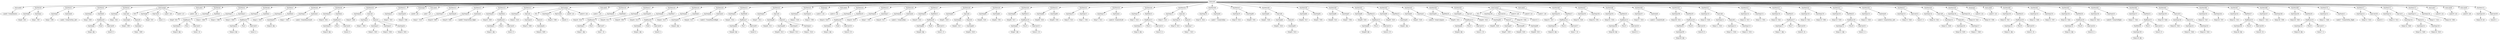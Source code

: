 digraph {
	ordering = out;
	ExpConst29 -> "Value29: 1";
	StatMove74 -> ExpTemp159;
	StatMove74 -> ExpConst29;
	StatLabel9 -> "Label30: L48";
	ExpTemp158 -> "Temp158: T398";
	ExpList11 -> ExpTemp155;
	ExpList11 -> ExpTemp156;
	ExpTemp155 -> "Temp155: T449";
	ExpCall11 -> ExpTemp154;
	ExpCall11 -> ExpList11;
	ExpTemp152 -> "Temp152: T450";
	StatMove70 -> ExpTemp151;
	StatMove70 -> ExpName11;
	ExpConst27 -> "Value27: 4";
	ExpTemp150 -> "Temp150: $fp";
	StatMove69 -> ExpTemp149;
	StatMove69 -> ExpMem28;
	StatMove68 -> ExpTemp147;
	StatMove68 -> ExpTemp148;
	ExpTemp147 -> "Temp147: T451";
	ExpTemp143 -> "Temp143: T447";
	ExpTemp142 -> "Temp142: T445";
	ExpList10 -> ExpTemp141;
	ExpList10 -> ExpTemp142;
	ExpTemp141 -> "Temp141: T444";
	ExpTemp140 -> "Temp140: T443";
	ExpCall10 -> ExpTemp140;
	ExpCall10 -> ExpList10;
	ExpMem26 -> ExpTemp138;
	ExpTemp138 -> "Temp138: $fp";
	StatMove64 -> ExpTemp137;
	StatMove64 -> ExpMem25;
	ExpTemp137 -> "Temp137: T445";
	ExpName10 -> "Label26: Tree@SetRight";
	ExpTemp136 -> "Temp136: T443";
	ExpTemp134 -> "Temp134: T444";
	StatMove72 -> ExpTemp153;
	StatMove72 -> ExpCall11;
	ExpTemp133 -> "Temp133: T397";
	StatMove61 -> ExpTemp132;
	StatMove61 -> ExpTemp133;
	ExpTemp132 -> "Temp132: T446";
	ExpMem23 -> ExpBinary19;
	ExpBinary19 -> ExpTemp131;
	ExpBinary19 -> Plus19;
	ExpBinary19 -> ExpConst23;
	StatMove63 -> ExpTemp136;
	StatMove63 -> ExpName10;
	ExpTemp131 -> "Temp131: $fp";
	StatMove60 -> ExpTemp130;
	StatMove60 -> ExpMem23;
	ExpTemp130 -> "Temp130: T447";
	StatMove59 -> ExpTemp128;
	StatMove59 -> ExpTemp129;
	ExpTemp128 -> "Temp128: T442";
	ExpTemp127 -> "Temp127: T440";
	ExpTemp151 -> "Temp151: T448";
	ExpTemp144 -> "Temp144: T397";
	ExpTemp126 -> "Temp126: T439";
	StatMove58 -> ExpTemp124;
	StatMove58 -> ExpCall9;
	ExpName11 -> "Label27: Tree@SetHas_Right";
	ExpTemp124 -> "Temp124: T441";
	StatMove57 -> ExpTemp123;
	StatMove57 -> ExpConst22;
	StatMove56 -> ExpTemp122;
	StatMove56 -> ExpName9;
	ExpTemp122 -> "Temp122: T438";
	ExpTemp119 -> "Temp119: T396";
	ExpTemp159 -> "Temp159: $rv";
	ExpTemp118 -> "Temp118: T441";
	ExpConst23 -> "Value23: 24";
	ExpMem21 -> ExpBinary17;
	ExpConst20 -> "Value20: 24";
	ExpBinary17 -> ExpTemp117;
	ExpBinary17 -> Plus17;
	ExpBinary17 -> ExpConst20;
	ExpTemp117 -> "Temp117: $fp";
	StatMove53 -> ExpTemp116;
	StatMove53 -> ExpMem21;
	ExpTemp156 -> "Temp156: T450";
	ExpTemp116 -> "Temp116: T442";
	ExpTemp115 -> "Temp115: T395";
	StatMove52 -> ExpTemp114;
	StatMove52 -> ExpTemp115;
	ExpTemp114 -> "Temp114: T437";
	ExpTemp113 -> "Temp113: T435";
	ExpCall8 -> ExpTemp111;
	ExpCall8 -> ExpList8;
	ExpName9 -> "Label23: Tree@SetHas_Left";
	ExpTemp110 -> "Temp110: T436";
	ExpConst19 -> "Value19: 8";
	ExpBinary16 -> ExpMem20;
	ExpBinary16 -> Plus16;
	ExpBinary16 -> ExpConst19;
	ExpMem20 -> ExpTemp109;
	ExpTemp108 -> "Temp108: T435";
	StatMove49 -> ExpTemp107;
	StatMove49 -> ExpName8;
	ExpMem18 -> ExpBinary15;
	ExpConst26 -> "Value26: 24";
	ExpConst18 -> "Value18: 4";
	ExpBinary15 -> ExpTemp106;
	ExpBinary15 -> Plus15;
	ExpBinary15 -> ExpConst18;
	StatMove47 -> ExpTemp103;
	StatMove47 -> ExpTemp104;
	ExpMem17 -> ExpBinary14;
	StatMove51 -> ExpTemp110;
	StatMove51 -> ExpCall8;
	ExpConst17 -> "Value17: 24";
	ExpTemp102 -> "Temp102: $fp";
	StatMove46 -> ExpTemp101;
	StatMove46 -> ExpMem17;
	ExpConst25 -> "Value25: 8";
	ExpTemp101 -> "Temp101: T437";
	StatLabel5 -> "Label21: L40";
	StatCJump2 -> NE2;
	StatCJump2 -> ExpTemp100;
	StatCJump2 -> ExpConst16;
	StatCJump2 -> "Label19: L40";
	StatCJump2 -> "Label20: L41";
	ExpTemp98 -> "Temp98: T430";
	ExpCall7 -> ExpTemp96;
	ExpCall7 -> ExpList7;
	ExpTemp96 -> "Temp96: T428";
	ExpMem25 -> ExpBinary21;
	ExpTemp95 -> "Temp95: T432";
	ExpConst15 -> "Value15: 16";
	ExpBinary13 -> ExpTemp94;
	ExpBinary13 -> Plus13;
	ExpBinary13 -> ExpConst15;
	StatMove73 -> ExpTemp157;
	StatMove73 -> ExpTemp158;
	StatMove44 -> ExpTemp93;
	StatMove44 -> ExpMem16;
	ExpName7 -> "Label18: Tree@Compare";
	StatMove43 -> ExpTemp92;
	StatMove43 -> ExpName7;
	ExpTemp92 -> "Temp92: T428";
	ExpMem15 -> ExpTemp91;
	ExpTemp104 -> "Temp104: T395";
	ExpTemp91 -> "Temp91: $fp";
	StatMove42 -> ExpTemp90;
	StatMove42 -> ExpMem15;
	ExpTemp90 -> "Temp90: T429";
	ExpMem14 -> ExpBinary12;
	ExpTemp105 -> "Temp105: T434";
	StatMove41 -> ExpTemp88;
	StatMove41 -> ExpMem14;
	ExpCall9 -> ExpTemp125;
	ExpCall9 -> ExpList9;
	ExpTemp88 -> "Temp88: T430";
	StatMove17 -> ExpTemp38;
	StatMove17 -> ExpTemp39;
	StatMove55 -> ExpTemp120;
	StatMove55 -> ExpMem22;
	ExpTemp39 -> "Temp39: T390";
	ExpConst21 -> "Value21: 4";
	ExpTemp49 -> "Temp49: T412";
	ExpTemp146 -> "Temp146: $fp";
	ExpMem12 -> ExpBinary10;
	ExpTemp1 -> "Temp1: T387";
	ExpBinary4 -> ExpTemp31;
	ExpBinary4 -> Plus4;
	ExpBinary4 -> ExpConst5;
	ExpList1 -> ExpTemp22;
	ExpList1 -> ExpTemp23;
	ExpList1 -> ExpTemp24;
	StatMove29 -> ExpTemp64;
	StatMove29 -> ExpTemp65;
	ExpTemp65 -> "Temp65: T391";
	StatCJump1 -> NE1;
	StatCJump1 -> ExpTemp35;
	StatCJump1 -> ExpConst6;
	StatCJump1 -> "Label9: L43";
	StatCJump1 -> "Label10: L44";
	ExpCall3 -> ExpTemp48;
	ExpCall3 -> ExpList3;
	ExpList2 -> ExpTemp34;
	ExpName2 -> "Label8: Tree@GetHas_Right";
	StatMove13 -> ExpTemp29;
	StatMove13 -> ExpName2;
	ExpTemp29 -> "Temp29: T408";
	ExpTemp89 -> "Temp89: $fp";
	ExpTemp27 -> "Temp27: T410";
	ExpList4 -> ExpTemp63;
	StatLabel2 -> "Label7: L47";
	StatMove5 -> ExpTemp11;
	StatMove5 -> ExpTemp12;
	ExpTemp120 -> "Temp120: T439";
	ExpConst14 -> "Value14: 20";
	ExpConst9 -> "Value9: 8";
	ExpTemp22 -> "Temp22: T403";
	StatMove27 -> ExpTemp59;
	StatMove27 -> ExpMem11;
	ExpTemp26 -> "Temp26: T388";
	ExpTemp154 -> "Temp154: T448";
	ExpTemp25 -> "Temp25: T407";
	ExpConst16 -> "Value16: 0";
	ExpMem6 -> ExpBinary5;
	ExpTemp148 -> "Temp148: T398";
	ExpTemp111 -> "Temp111: T433";
	StatJump0 -> "Label6: L48";
	StatMove11 -> ExpTemp25;
	StatMove11 -> ExpTemp26;
	ExpTemp44 -> "Temp44: T411";
	ExpMem19 -> ExpBinary16;
	ExpCall1 -> ExpTemp21;
	ExpCall1 -> ExpList1;
	ExpTemp20 -> "Temp20: T406";
	ExpConst8 -> "Value8: 4";
	StatMove10 -> ExpTemp20;
	StatMove10 -> ExpCall1;
	ExpMem4 -> ExpBinary3;
	ExpTemp125 -> "Temp125: T438";
	ExpBinary11 -> ExpTemp74;
	ExpBinary11 -> Plus11;
	ExpBinary11 -> ExpConst13;
	ExpTemp123 -> "Temp123: T440";
	StatLabel3 -> "Label11: L43";
	ExpTemp72 -> "Temp72: T421";
	StatMove15 -> ExpTemp32;
	StatMove15 -> ExpCall2;
	ExpConst4 -> "Value4: 8";
	StatMove4 -> ExpTemp9;
	StatMove4 -> ExpMem1;
	StatMove9 -> ExpTemp18;
	StatMove9 -> ExpMem4;
	ExpTemp48 -> "Temp48: T411";
	ExpMem11 -> ExpBinary9;
	StatMove26 -> ExpTemp58;
	StatMove26 -> ExpName4;
	ExpConst28 -> "Value28: 0";
	ExpTemp109 -> "Temp109: $fp";
	ExpTemp18 -> "Temp18: T405";
	StatMove54 -> ExpTemp118;
	StatMove54 -> ExpTemp119;
	ExpTemp8 -> "Temp8: T387";
	StatMove1 -> ExpTemp2;
	StatMove1 -> ExpName0;
	StatCJump0 -> NE0;
	StatCJump0 -> ExpTemp8;
	StatCJump0 -> ExpConst1;
	StatCJump0 -> "Label2: L46";
	StatCJump0 -> "Label3: L47";
	StatMove67 -> ExpTemp145;
	StatMove67 -> ExpMem27;
	ExpTemp81 -> "Temp81: T426";
	ExpConst22 -> "Value22: 0";
	ExpList0 -> ExpTemp7;
	StatMove3 -> ExpTemp5;
	StatMove3 -> ExpCall0;
	ExpTemp11 -> "Temp11: T406";
	StatMove62 -> ExpTemp134;
	StatMove62 -> ExpMem24;
	ExpTemp15 -> "Temp15: T403";
	ExpTemp82 -> "Temp82: T424";
	StatLabel6 -> "Label25: L41";
	ExpTemp76 -> "Temp76: T421";
	ExpTemp14 -> "Temp14: $fp";
	StatMove12 -> ExpTemp27;
	StatMove12 -> ExpTemp28;
	ExpList8 -> ExpTemp112;
	ExpList8 -> ExpTemp113;
	ExpTemp75 -> "Temp75: T423";
	ExpTemp36 -> "Temp36: T416";
	ExpMem0 -> ExpBinary0;
	ExpBinary22 -> ExpTemp146;
	ExpBinary22 -> Plus22;
	ExpBinary22 -> ExpConst26;
	ExpTemp100 -> "Temp100: T394";
	ExpTemp33 -> "Temp33: T408";
	ExpMem2 -> ExpBinary2;
	ExpConst0 -> "Value0: 8";
	StatMove65 -> ExpTemp139;
	StatMove65 -> ExpCall10;
	ExpTemp23 -> "Temp23: T404";
	StatMove14 -> ExpTemp30;
	StatMove14 -> ExpMem5;
	ExpCall0 -> ExpTemp6;
	ExpCall0 -> ExpList0;
	StatLabel1 -> "Label4: L46";
	ExpTemp12 -> "Temp12: T388";
	ExpTemp35 -> "Temp35: T389";
	StatMove23 -> ExpTemp52;
	StatMove23 -> ExpTemp53;
	ExpConst7 -> "Value7: 24";
	ExpTemp21 -> "Temp21: T402";
	ExpTemp83 -> "Temp83: T425";
	ExpTemp4 -> "Temp4: $fp";
	StatMove7 -> ExpTemp15;
	StatMove7 -> ExpMem3;
	ExpTemp7 -> "Temp7: T400";
	ExpBinary23 -> ExpTemp150;
	ExpBinary23 -> Plus23;
	ExpBinary23 -> ExpConst27;
	StatMove16 -> ExpTemp36;
	StatMove16 -> ExpMem6;
	StatList0 -> StatLabel0;
	StatList0 -> StatMove0;
	StatList0 -> StatMove1;
	StatList0 -> StatMove2;
	StatList0 -> StatMove3;
	StatList0 -> StatCJump0;
	StatList0 -> StatLabel1;
	StatList0 -> StatMove4;
	StatList0 -> StatMove5;
	StatList0 -> StatMove6;
	StatList0 -> StatMove7;
	StatList0 -> StatMove8;
	StatList0 -> StatMove9;
	StatList0 -> StatMove10;
	StatList0 -> StatMove11;
	StatList0 -> StatJump0;
	StatList0 -> StatLabel2;
	StatList0 -> StatMove12;
	StatList0 -> StatMove13;
	StatList0 -> StatMove14;
	StatList0 -> StatMove15;
	StatList0 -> StatCJump1;
	StatList0 -> StatLabel3;
	StatList0 -> StatMove16;
	StatList0 -> StatMove17;
	StatList0 -> StatMove18;
	StatList0 -> StatMove19;
	StatList0 -> StatMove20;
	StatList0 -> StatMove21;
	StatList0 -> StatMove22;
	StatList0 -> StatMove23;
	StatList0 -> StatJump1;
	StatList0 -> StatLabel4;
	StatList0 -> StatMove24;
	StatList0 -> StatMove25;
	StatList0 -> StatMove26;
	StatList0 -> StatMove27;
	StatList0 -> StatMove28;
	StatList0 -> StatMove29;
	StatList0 -> StatMove30;
	StatList0 -> StatMove31;
	StatList0 -> StatMove32;
	StatList0 -> StatMove33;
	StatList0 -> StatMove34;
	StatList0 -> StatMove35;
	StatList0 -> StatMove36;
	StatList0 -> StatMove37;
	StatList0 -> StatMove38;
	StatList0 -> StatMove39;
	StatList0 -> StatMove40;
	StatList0 -> StatMove41;
	StatList0 -> StatMove42;
	StatList0 -> StatMove43;
	StatList0 -> StatMove44;
	StatList0 -> StatMove45;
	StatList0 -> StatCJump2;
	StatList0 -> StatLabel5;
	StatList0 -> StatMove46;
	StatList0 -> StatMove47;
	StatList0 -> StatMove48;
	StatList0 -> StatMove49;
	StatList0 -> StatMove50;
	StatList0 -> StatMove51;
	StatList0 -> StatMove52;
	StatList0 -> StatMove53;
	StatList0 -> StatMove54;
	StatList0 -> StatMove55;
	StatList0 -> StatMove56;
	StatList0 -> StatMove57;
	StatList0 -> StatMove58;
	StatList0 -> StatMove59;
	StatList0 -> StatJump2;
	StatList0 -> StatLabel6;
	StatList0 -> StatMove60;
	StatList0 -> StatMove61;
	StatList0 -> StatMove62;
	StatList0 -> StatMove63;
	StatList0 -> StatMove64;
	StatList0 -> StatMove65;
	StatList0 -> StatMove66;
	StatList0 -> StatMove67;
	StatList0 -> StatMove68;
	StatList0 -> StatMove69;
	StatList0 -> StatMove70;
	StatList0 -> StatMove71;
	StatList0 -> StatMove72;
	StatList0 -> StatMove73;
	StatList0 -> StatLabel7;
	StatList0 -> StatLabel8;
	StatList0 -> StatLabel9;
	StatList0 -> StatMove74;
	ExpTemp47 -> "Temp47: T415";
	ExpConst11 -> "Value11: 8";
	StatMove50 -> ExpTemp108;
	StatMove50 -> ExpMem19;
	ExpTemp2 -> "Temp2: T399";
	StatJump2 -> "Label24: L42";
	ExpTemp51 -> "Temp51: T414";
	ExpTemp10 -> "Temp10: $fp";
	ExpMem10 -> ExpBinary8;
	ExpCall6 -> ExpTemp82;
	ExpCall6 -> ExpList6;
	ExpTemp53 -> "Temp53: T390";
	ExpTemp19 -> "Temp19: $fp";
	ExpConst24 -> "Value24: 4";
	StatMove45 -> ExpTemp95;
	StatMove45 -> ExpCall7;
	ExpTemp74 -> "Temp74: $fp";
	StatLabel0 -> "Label0: Tree@Remove";
	ExpMem28 -> ExpBinary23;
	ExpName8 -> "Label22: Tree@SetLeft";
	StatMove2 -> ExpTemp3;
	StatMove2 -> ExpMem0;
	ExpTemp54 -> "Temp54: T420";
	ExpConst1 -> "Value1: 0";
	ExpTemp45 -> "Temp45: T414";
	ExpTemp9 -> "Temp9: T407";
	StatMove40 -> ExpTemp86;
	StatMove40 -> ExpTemp87;
	ExpCall4 -> ExpTemp62;
	ExpCall4 -> ExpList4;
	ExpBinary1 -> ExpTemp10;
	ExpBinary1 -> Plus1;
	ExpBinary1 -> ExpConst2;
	ExpConst10 -> "Value10: 20";
	ExpTemp145 -> "Temp145: T452";
	StatMove31 -> ExpTemp68;
	StatMove31 -> ExpTemp69;
	ExpCall2 -> ExpTemp33;
	ExpCall2 -> ExpList2;
	ExpConst2 -> "Value2: 24";
	ExpMem9 -> ExpBinary7;
	ExpConst6 -> "Value6: 0";
	StatLabel7 -> "Label28: L42";
	ExpTemp34 -> "Temp34: T409";
	ExpTemp58 -> "Temp58: T417";
	ExpMem1 -> ExpBinary1;
	ExpTemp13 -> "Temp13: T404";
	ExpTemp16 -> "Temp16: $fp";
	StatLabel8 -> "Label29: L45";
	ExpBinary18 -> ExpTemp121;
	ExpBinary18 -> Plus18;
	ExpBinary18 -> ExpConst21;
	ExpTemp3 -> "Temp3: T400";
	ExpTemp6 -> "Temp6: T399";
	ExpTemp94 -> "Temp94: $fp";
	ExpTemp73 -> "Temp73: T422";
	ExpTemp135 -> "Temp135: $fp";
	ExpBinary12 -> ExpTemp89;
	ExpBinary12 -> Plus12;
	ExpBinary12 -> ExpConst14;
	StatMove6 -> ExpTemp13;
	StatMove6 -> ExpMem2;
	ExpMem22 -> ExpBinary18;
	ExpMem5 -> ExpBinary4;
	ExpMem16 -> ExpBinary13;
	ExpBinary2 -> ExpTemp14;
	ExpBinary2 -> Plus2;
	ExpBinary2 -> ExpConst3;
	ExpTemp30 -> "Temp30: T409";
	ExpTemp17 -> "Temp17: T402";
	ExpConst3 -> "Value3: 4";
	ExpMem3 -> ExpTemp16;
	ExpTemp87 -> "Temp87: T394";
	ExpTemp32 -> "Temp32: T410";
	ExpBinary14 -> ExpTemp102;
	ExpBinary14 -> Plus14;
	ExpBinary14 -> ExpConst17;
	StatMove0 -> ExpTemp0;
	StatMove0 -> ExpTemp1;
	ExpTemp153 -> "Temp153: T451";
	ExpBinary20 -> ExpTemp135;
	ExpBinary20 -> Plus20;
	ExpBinary20 -> ExpConst24;
	ExpTemp97 -> "Temp97: T429";
	ExpTemp28 -> "Temp28: T389";
	StatMove8 -> ExpTemp17;
	StatMove8 -> ExpName1;
	ExpName1 -> "Label5: Tree@RemoveLeft";
	StatMove36 -> ExpTemp78;
	StatMove36 -> ExpName6;
	StatMove18 -> ExpTemp40;
	StatMove18 -> ExpMem7;
	ExpTemp121 -> "Temp121: $fp";
	StatMove37 -> ExpTemp79;
	StatMove37 -> ExpTemp80;
	ExpTemp112 -> "Temp112: T434";
	ExpBinary6 -> ExpTemp41;
	ExpBinary6 -> Plus6;
	ExpBinary6 -> ExpConst8;
	ExpTemp139 -> "Temp139: T446";
	StatMove48 -> ExpTemp105;
	StatMove48 -> ExpMem18;
	StatMove24 -> ExpTemp54;
	StatMove24 -> ExpMem10;
	ExpTemp42 -> "Temp42: T412";
	StatMove25 -> ExpTemp56;
	StatMove25 -> ExpTemp57;
	ExpMem8 -> ExpTemp43;
	StatMove20 -> ExpTemp44;
	StatMove20 -> ExpName3;
	ExpList6 -> ExpTemp83;
	ExpName3 -> "Label12: Tree@RemoveRight";
	StatMove28 -> ExpTemp61;
	StatMove28 -> ExpCall4;
	ExpMem27 -> ExpBinary22;
	StatMove21 -> ExpTemp45;
	StatMove21 -> ExpMem9;
	ExpTemp60 -> "Temp60: $fp";
	ExpBinary5 -> ExpTemp37;
	ExpBinary5 -> Plus5;
	ExpBinary5 -> ExpConst7;
	ExpBinary7 -> ExpTemp46;
	ExpBinary7 -> Plus7;
	ExpBinary7 -> ExpConst9;
	ExpBinary9 -> ExpTemp60;
	ExpBinary9 -> Plus9;
	ExpBinary9 -> ExpConst11;
	ExpList3 -> ExpTemp49;
	ExpList3 -> ExpTemp50;
	ExpList3 -> ExpTemp51;
	ExpTemp149 -> "Temp149: T449";
	ExpTemp50 -> "Temp50: T413";
	StatMove35 -> ExpTemp75;
	StatMove35 -> ExpCall5;
	ExpTemp52 -> "Temp52: T416";
	StatJump1 -> "Label13: L45";
	StatLabel4 -> "Label14: L44";
	ExpTemp66 -> "Temp66: T427";
	StatMove71 -> ExpTemp152;
	StatMove71 -> ExpConst28;
	ExpBinary21 -> ExpMem26;
	ExpBinary21 -> Plus21;
	ExpBinary21 -> ExpConst25;
	ExpList9 -> ExpTemp126;
	ExpList9 -> ExpTemp127;
	ExpTemp99 -> "Temp99: T431";
	ExpTemp55 -> "Temp55: $fp";
	ExpConst5 -> "Value5: 8";
	ExpBinary8 -> ExpTemp55;
	ExpBinary8 -> Plus8;
	ExpBinary8 -> ExpConst10;
	ExpTemp56 -> "Temp56: T419";
	ExpBinary3 -> ExpTemp19;
	ExpBinary3 -> Plus3;
	ExpBinary3 -> ExpConst4;
	ExpTemp40 -> "Temp40: T413";
	ExpTemp67 -> "Temp67: $fp";
	ExpTemp5 -> "Temp5: T401";
	ExpTemp57 -> "Temp57: T391";
	ExpName4 -> "Label15: Tree@GetKey";
	ExpTemp85 -> "Temp85: T393";
	StatMove19 -> ExpTemp42;
	StatMove19 -> ExpMem8;
	ExpTemp0 -> "Temp0: T401";
	ExpTemp61 -> "Temp61: T419";
	ExpTemp62 -> "Temp62: T417";
	StatMove66 -> ExpTemp143;
	StatMove66 -> ExpTemp144;
	ExpMem13 -> ExpBinary11;
	ExpList7 -> ExpTemp97;
	ExpList7 -> ExpTemp98;
	ExpList7 -> ExpTemp99;
	ExpTemp63 -> "Temp63: T418";
	ExpMem24 -> ExpBinary20;
	ExpTemp64 -> "Temp64: T420";
	StatMove30 -> ExpTemp66;
	StatMove30 -> ExpMem12;
	ExpBinary10 -> ExpTemp67;
	ExpBinary10 -> Plus10;
	ExpBinary10 -> ExpConst12;
	ExpConst12 -> "Value12: 16";
	ExpTemp68 -> "Temp68: T426";
	ExpTemp37 -> "Temp37: $fp";
	ExpTemp69 -> "Temp69: T393";
	ExpTemp70 -> "Temp70: T423";
	ExpTemp80 -> "Temp80: T392";
	StatMove22 -> ExpTemp47;
	StatMove22 -> ExpCall3;
	StatMove32 -> ExpTemp70;
	StatMove32 -> ExpTemp71;
	ExpTemp71 -> "Temp71: T392";
	StatMove33 -> ExpTemp72;
	StatMove33 -> ExpName5;
	ExpTemp106 -> "Temp106: $fp";
	ExpName5 -> "Label16: Tree@GetLeft";
	ExpTemp129 -> "Temp129: T396";
	ExpTemp59 -> "Temp59: T418";
	StatMove34 -> ExpTemp73;
	StatMove34 -> ExpMem13;
	ExpMem7 -> ExpBinary6;
	ExpTemp46 -> "Temp46: $fp";
	ExpConst13 -> "Value13: 4";
	ExpTemp107 -> "Temp107: T433";
	ExpCall5 -> ExpTemp76;
	ExpCall5 -> ExpList5;
	ExpName0 -> "Label1: Tree@GetHas_Left";
	ExpTemp77 -> "Temp77: T422";
	ExpTemp103 -> "Temp103: T436";
	ExpTemp31 -> "Temp31: $fp";
	ExpTemp24 -> "Temp24: T405";
	ExpList5 -> ExpTemp77;
	ExpTemp43 -> "Temp43: $fp";
	ExpTemp78 -> "Temp78: T424";
	ExpTemp157 -> "Temp157: T452";
	ExpTemp38 -> "Temp38: T415";
	ExpName6 -> "Label17: Tree@GetKey";
	ExpBinary0 -> ExpTemp4;
	ExpBinary0 -> Plus0;
	ExpBinary0 -> ExpConst0;
	StatMove38 -> ExpTemp81;
	StatMove38 -> ExpCall6;
	ExpTemp84 -> "Temp84: T427";
	ExpTemp93 -> "Temp93: T431";
	ExpTemp41 -> "Temp41: $fp";
	StatMove39 -> ExpTemp84;
	StatMove39 -> ExpTemp85;
	ExpTemp79 -> "Temp79: T425";
	ExpTemp86 -> "Temp86: T432";
}

